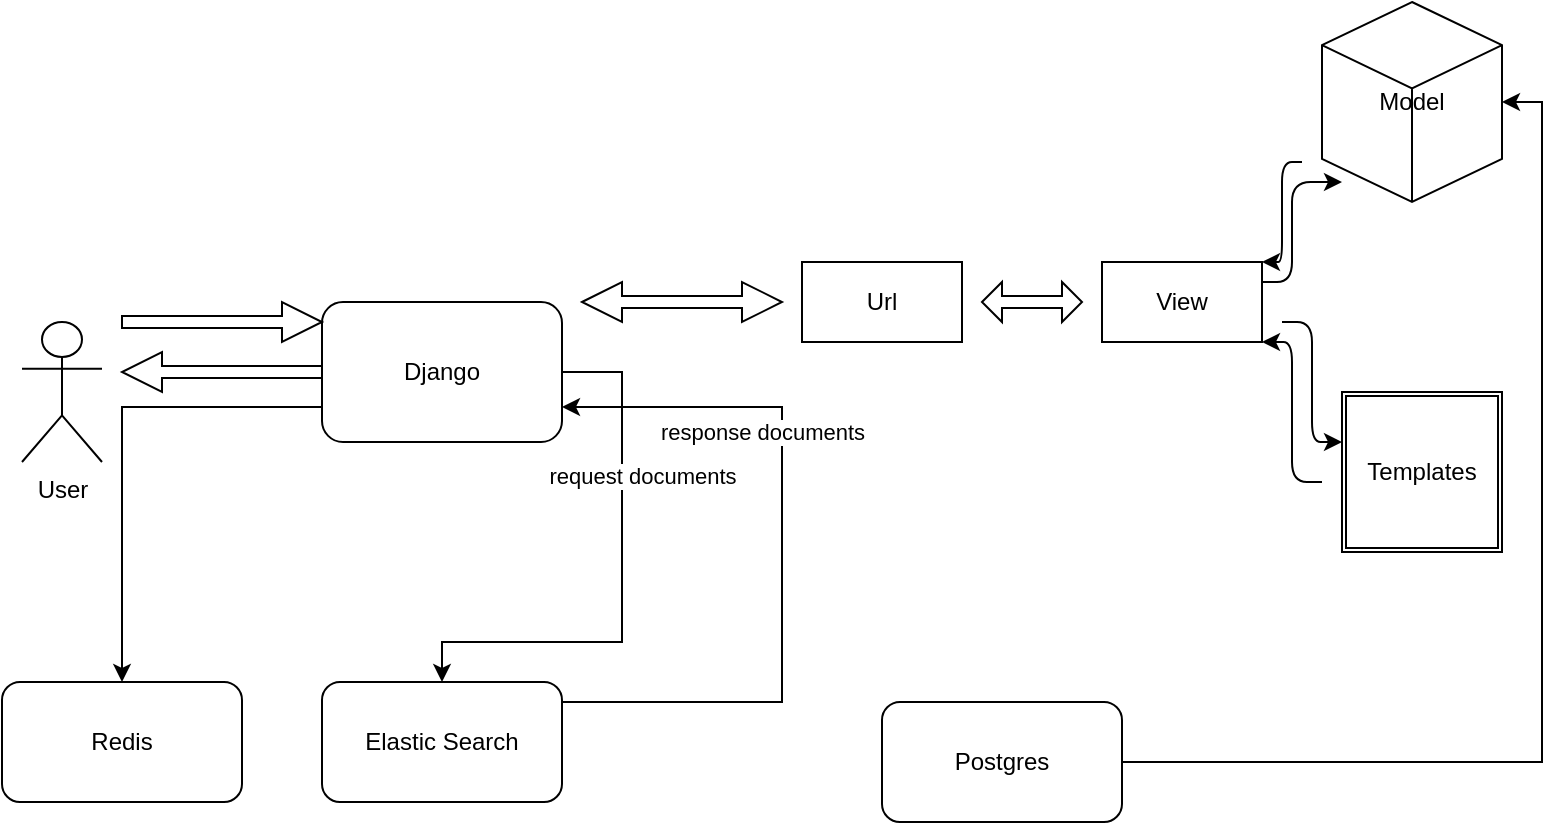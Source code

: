 <mxfile version="14.8.2" type="github">
  <diagram id="C5RBs43oDa-KdzZeNtuy" name="Page-1">
    <mxGraphModel dx="798" dy="1663" grid="1" gridSize="10" guides="1" tooltips="1" connect="1" arrows="1" fold="1" page="1" pageScale="1" pageWidth="827" pageHeight="1169" math="0" shadow="0">
      <root>
        <mxCell id="WIyWlLk6GJQsqaUBKTNV-0" />
        <mxCell id="WIyWlLk6GJQsqaUBKTNV-1" parent="WIyWlLk6GJQsqaUBKTNV-0" />
        <mxCell id="VmglMGammwMFqogHqzrL-9" value="request documents" style="edgeStyle=orthogonalEdgeStyle;rounded=0;orthogonalLoop=1;jettySize=auto;html=1;entryX=0.5;entryY=0;entryDx=0;entryDy=0;" edge="1" parent="WIyWlLk6GJQsqaUBKTNV-1" source="WIyWlLk6GJQsqaUBKTNV-3" target="VmglMGammwMFqogHqzrL-6">
          <mxGeometry x="-0.407" y="10" relative="1" as="geometry">
            <Array as="points">
              <mxPoint x="320" y="-115" />
              <mxPoint x="320" y="20" />
              <mxPoint x="230" y="20" />
            </Array>
            <mxPoint as="offset" />
          </mxGeometry>
        </mxCell>
        <mxCell id="VmglMGammwMFqogHqzrL-27" style="edgeStyle=orthogonalEdgeStyle;rounded=0;orthogonalLoop=1;jettySize=auto;html=1;exitX=1;exitY=0.25;exitDx=0;exitDy=0;entryX=0.5;entryY=0;entryDx=0;entryDy=0;" edge="1" parent="WIyWlLk6GJQsqaUBKTNV-1" source="WIyWlLk6GJQsqaUBKTNV-3" target="VmglMGammwMFqogHqzrL-2">
          <mxGeometry relative="1" as="geometry" />
        </mxCell>
        <mxCell id="WIyWlLk6GJQsqaUBKTNV-3" value="Django" style="rounded=1;whiteSpace=wrap;html=1;fontSize=12;glass=0;strokeWidth=1;shadow=0;direction=west;" parent="WIyWlLk6GJQsqaUBKTNV-1" vertex="1">
          <mxGeometry x="170" y="-150" width="120" height="70" as="geometry" />
        </mxCell>
        <mxCell id="VmglMGammwMFqogHqzrL-2" value="Redis" style="rounded=1;whiteSpace=wrap;html=1;" vertex="1" parent="WIyWlLk6GJQsqaUBKTNV-1">
          <mxGeometry x="10" y="40" width="120" height="60" as="geometry" />
        </mxCell>
        <mxCell id="VmglMGammwMFqogHqzrL-42" style="edgeStyle=orthogonalEdgeStyle;rounded=0;orthogonalLoop=1;jettySize=auto;html=1;exitX=1;exitY=0.5;exitDx=0;exitDy=0;entryX=1;entryY=0.5;entryDx=0;entryDy=0;entryPerimeter=0;" edge="1" parent="WIyWlLk6GJQsqaUBKTNV-1" source="VmglMGammwMFqogHqzrL-3" target="VmglMGammwMFqogHqzrL-35">
          <mxGeometry relative="1" as="geometry" />
        </mxCell>
        <mxCell id="VmglMGammwMFqogHqzrL-3" value="Postgres" style="rounded=1;whiteSpace=wrap;html=1;" vertex="1" parent="WIyWlLk6GJQsqaUBKTNV-1">
          <mxGeometry x="450" y="50" width="120" height="60" as="geometry" />
        </mxCell>
        <mxCell id="VmglMGammwMFqogHqzrL-10" value="response documents" style="edgeStyle=orthogonalEdgeStyle;rounded=0;orthogonalLoop=1;jettySize=auto;html=1;exitX=0.25;exitY=0;exitDx=0;exitDy=0;entryX=0;entryY=0.25;entryDx=0;entryDy=0;" edge="1" parent="WIyWlLk6GJQsqaUBKTNV-1" source="VmglMGammwMFqogHqzrL-6" target="WIyWlLk6GJQsqaUBKTNV-3">
          <mxGeometry x="0.478" y="10" relative="1" as="geometry">
            <Array as="points">
              <mxPoint x="400" y="50" />
              <mxPoint x="400" y="-97" />
            </Array>
            <mxPoint as="offset" />
          </mxGeometry>
        </mxCell>
        <mxCell id="VmglMGammwMFqogHqzrL-6" value="Elastic Search" style="rounded=1;whiteSpace=wrap;html=1;" vertex="1" parent="WIyWlLk6GJQsqaUBKTNV-1">
          <mxGeometry x="170" y="40" width="120" height="60" as="geometry" />
        </mxCell>
        <mxCell id="VmglMGammwMFqogHqzrL-11" value="User" style="shape=umlActor;verticalLabelPosition=bottom;verticalAlign=top;html=1;outlineConnect=0;" vertex="1" parent="WIyWlLk6GJQsqaUBKTNV-1">
          <mxGeometry x="20" y="-140" width="40" height="70" as="geometry" />
        </mxCell>
        <mxCell id="VmglMGammwMFqogHqzrL-16" value="Url" style="rounded=0;whiteSpace=wrap;html=1;" vertex="1" parent="WIyWlLk6GJQsqaUBKTNV-1">
          <mxGeometry x="410" y="-170" width="80" height="40" as="geometry" />
        </mxCell>
        <mxCell id="VmglMGammwMFqogHqzrL-22" value="View" style="rounded=0;whiteSpace=wrap;html=1;" vertex="1" parent="WIyWlLk6GJQsqaUBKTNV-1">
          <mxGeometry x="560" y="-170" width="80" height="40" as="geometry" />
        </mxCell>
        <mxCell id="VmglMGammwMFqogHqzrL-23" value="" style="shape=singleArrow;whiteSpace=wrap;html=1;" vertex="1" parent="WIyWlLk6GJQsqaUBKTNV-1">
          <mxGeometry x="70" y="-150" width="100" height="20" as="geometry" />
        </mxCell>
        <mxCell id="VmglMGammwMFqogHqzrL-25" value="" style="shape=singleArrow;direction=west;whiteSpace=wrap;html=1;" vertex="1" parent="WIyWlLk6GJQsqaUBKTNV-1">
          <mxGeometry x="70" y="-125" width="100" height="20" as="geometry" />
        </mxCell>
        <mxCell id="VmglMGammwMFqogHqzrL-28" value="" style="shape=doubleArrow;whiteSpace=wrap;html=1;" vertex="1" parent="WIyWlLk6GJQsqaUBKTNV-1">
          <mxGeometry x="500" y="-160" width="50" height="20" as="geometry" />
        </mxCell>
        <mxCell id="VmglMGammwMFqogHqzrL-31" value="" style="shape=doubleArrow;whiteSpace=wrap;html=1;" vertex="1" parent="WIyWlLk6GJQsqaUBKTNV-1">
          <mxGeometry x="300" y="-160" width="100" height="20" as="geometry" />
        </mxCell>
        <mxCell id="VmglMGammwMFqogHqzrL-35" value="Model" style="html=1;whiteSpace=wrap;shape=isoCube2;backgroundOutline=1;isoAngle=15;" vertex="1" parent="WIyWlLk6GJQsqaUBKTNV-1">
          <mxGeometry x="670" y="-300" width="90" height="100" as="geometry" />
        </mxCell>
        <mxCell id="VmglMGammwMFqogHqzrL-36" value="" style="edgeStyle=elbowEdgeStyle;elbow=horizontal;endArrow=classic;html=1;" edge="1" parent="WIyWlLk6GJQsqaUBKTNV-1">
          <mxGeometry width="50" height="50" relative="1" as="geometry">
            <mxPoint x="640" y="-160" as="sourcePoint" />
            <mxPoint x="680" y="-210" as="targetPoint" />
            <Array as="points">
              <mxPoint x="655" y="-170" />
            </Array>
          </mxGeometry>
        </mxCell>
        <mxCell id="VmglMGammwMFqogHqzrL-37" value="Templates" style="shape=ext;double=1;whiteSpace=wrap;html=1;aspect=fixed;" vertex="1" parent="WIyWlLk6GJQsqaUBKTNV-1">
          <mxGeometry x="680" y="-105" width="80" height="80" as="geometry" />
        </mxCell>
        <mxCell id="VmglMGammwMFqogHqzrL-38" value="" style="edgeStyle=elbowEdgeStyle;elbow=horizontal;endArrow=classic;html=1;" edge="1" parent="WIyWlLk6GJQsqaUBKTNV-1">
          <mxGeometry width="50" height="50" relative="1" as="geometry">
            <mxPoint x="650" y="-140" as="sourcePoint" />
            <mxPoint x="680" y="-80" as="targetPoint" />
          </mxGeometry>
        </mxCell>
        <mxCell id="VmglMGammwMFqogHqzrL-40" value="" style="edgeStyle=elbowEdgeStyle;elbow=horizontal;endArrow=classic;html=1;entryX=1;entryY=1;entryDx=0;entryDy=0;" edge="1" parent="WIyWlLk6GJQsqaUBKTNV-1" target="VmglMGammwMFqogHqzrL-22">
          <mxGeometry width="50" height="50" relative="1" as="geometry">
            <mxPoint x="670" y="-60" as="sourcePoint" />
            <mxPoint x="650" y="-110" as="targetPoint" />
          </mxGeometry>
        </mxCell>
        <mxCell id="VmglMGammwMFqogHqzrL-41" value="" style="edgeStyle=elbowEdgeStyle;elbow=horizontal;endArrow=classic;html=1;entryX=1;entryY=0;entryDx=0;entryDy=0;" edge="1" parent="WIyWlLk6GJQsqaUBKTNV-1" target="VmglMGammwMFqogHqzrL-22">
          <mxGeometry width="50" height="50" relative="1" as="geometry">
            <mxPoint x="660" y="-220" as="sourcePoint" />
            <mxPoint x="600" y="-40" as="targetPoint" />
          </mxGeometry>
        </mxCell>
      </root>
    </mxGraphModel>
  </diagram>
</mxfile>
